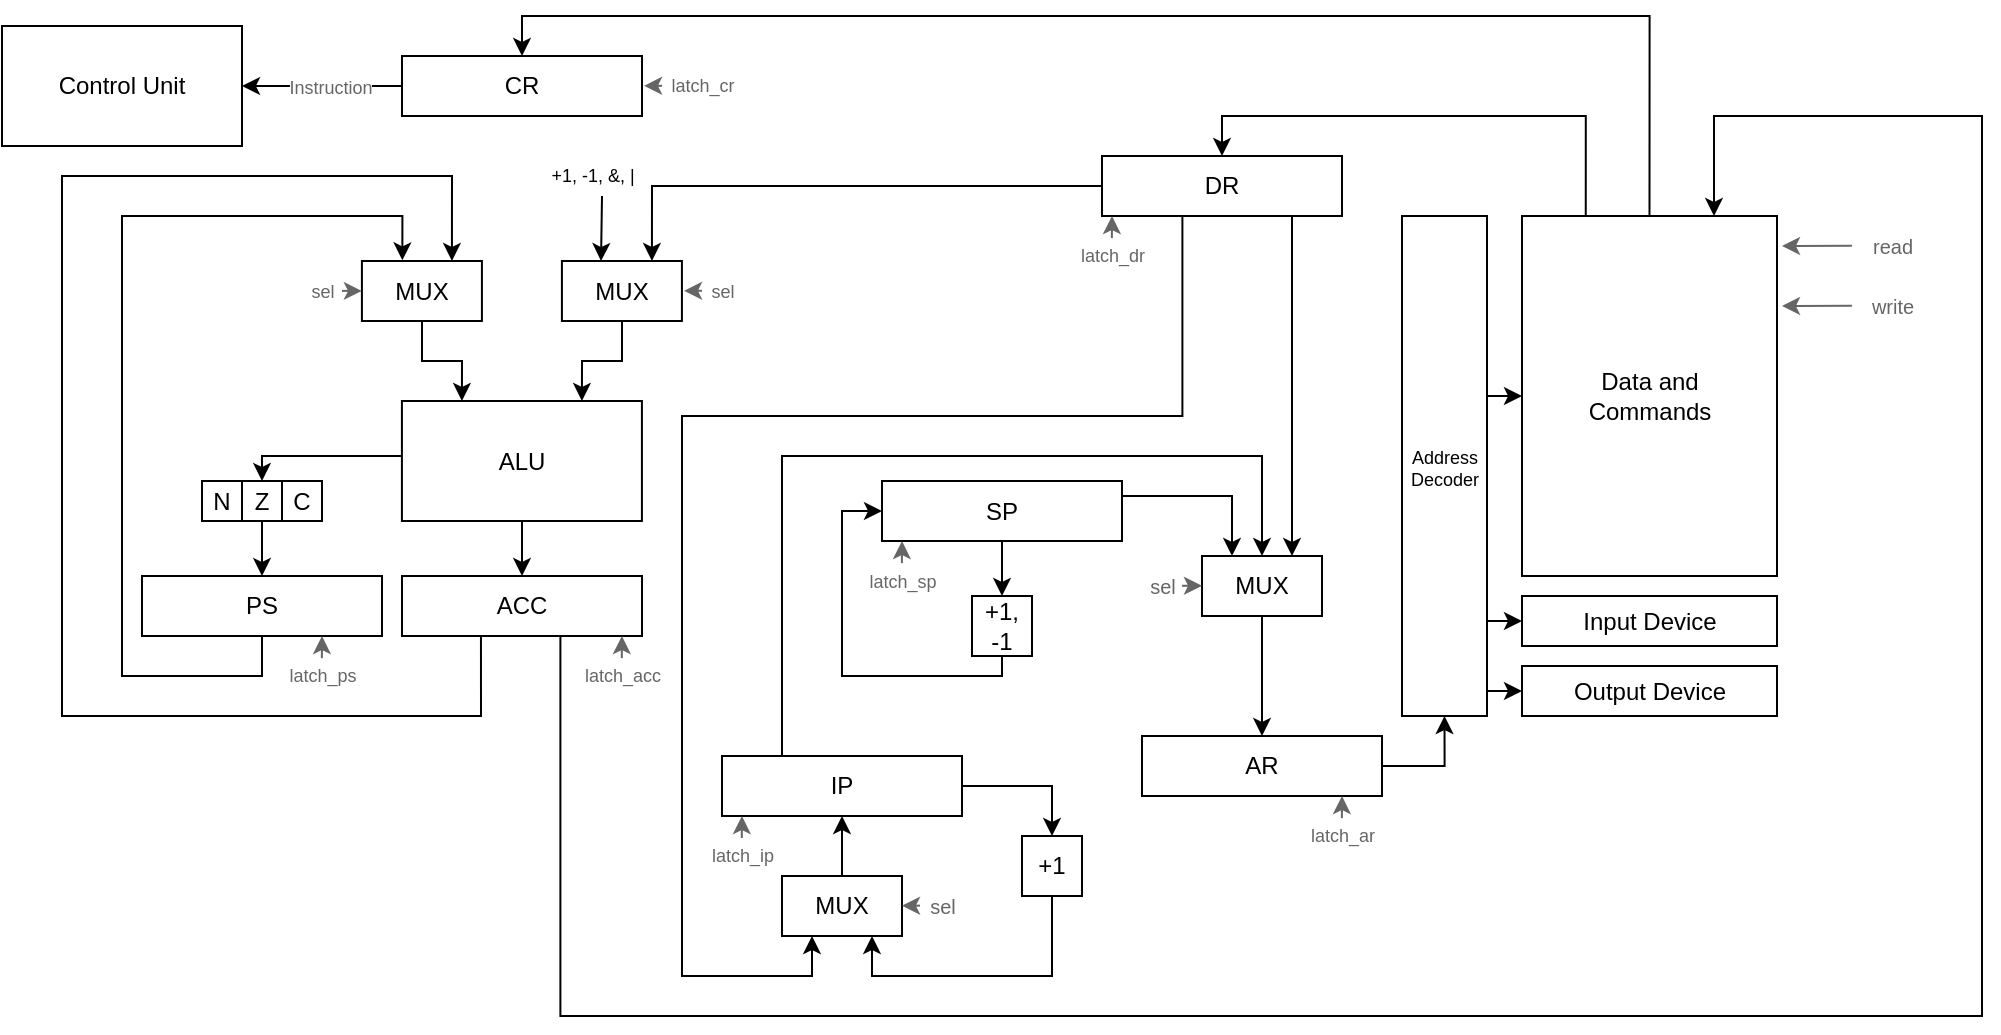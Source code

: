 <mxfile version="24.4.0" type="device">
  <diagram name="Page-1" id="nYb2lsMFF0q6Eh0Rql9e">
    <mxGraphModel dx="1077" dy="627" grid="1" gridSize="10" guides="1" tooltips="1" connect="1" arrows="1" fold="1" page="1" pageScale="1" pageWidth="850" pageHeight="1100" math="0" shadow="0">
      <root>
        <mxCell id="0" />
        <mxCell id="1" parent="0" />
        <mxCell id="Y8FchGNcaJMsuCtOPCrg-1" value="" style="group" parent="1" vertex="1" connectable="0">
          <mxGeometry x="710" y="140" width="187.5" height="250" as="geometry" />
        </mxCell>
        <mxCell id="Y8FchGNcaJMsuCtOPCrg-2" value="Data and&lt;div&gt;Commands&lt;/div&gt;" style="rounded=0;whiteSpace=wrap;html=1;" parent="Y8FchGNcaJMsuCtOPCrg-1" vertex="1">
          <mxGeometry x="60" width="127.5" height="180" as="geometry" />
        </mxCell>
        <mxCell id="HeVenm5gbnme-J6k1tDN-7" style="edgeStyle=orthogonalEdgeStyle;rounded=0;orthogonalLoop=1;jettySize=auto;html=1;entryX=0;entryY=0.5;entryDx=0;entryDy=0;" edge="1" parent="Y8FchGNcaJMsuCtOPCrg-1" source="rDXczYrMf-45ugnLOg3N-38" target="Y8FchGNcaJMsuCtOPCrg-2">
          <mxGeometry relative="1" as="geometry">
            <Array as="points">
              <mxPoint x="50" y="90" />
              <mxPoint x="50" y="90" />
            </Array>
          </mxGeometry>
        </mxCell>
        <mxCell id="HeVenm5gbnme-J6k1tDN-8" style="edgeStyle=orthogonalEdgeStyle;rounded=0;orthogonalLoop=1;jettySize=auto;html=1;entryX=0;entryY=0.5;entryDx=0;entryDy=0;" edge="1" parent="Y8FchGNcaJMsuCtOPCrg-1" source="rDXczYrMf-45ugnLOg3N-38" target="Y8FchGNcaJMsuCtOPCrg-4">
          <mxGeometry relative="1" as="geometry">
            <Array as="points">
              <mxPoint x="50" y="203" />
            </Array>
          </mxGeometry>
        </mxCell>
        <mxCell id="rDXczYrMf-45ugnLOg3N-38" value="&lt;font style=&quot;font-size: 9px;&quot;&gt;Address&lt;/font&gt;&lt;div style=&quot;font-size: 9px;&quot;&gt;&lt;font style=&quot;font-size: 9px;&quot;&gt;Decoder&lt;/font&gt;&lt;/div&gt;" style="rounded=0;whiteSpace=wrap;html=1;" parent="Y8FchGNcaJMsuCtOPCrg-1" vertex="1">
          <mxGeometry width="42.5" height="250" as="geometry" />
        </mxCell>
        <mxCell id="Y8FchGNcaJMsuCtOPCrg-4" value="Input Device" style="rounded=0;whiteSpace=wrap;html=1;" parent="Y8FchGNcaJMsuCtOPCrg-1" vertex="1">
          <mxGeometry x="60" y="190" width="127.5" height="25" as="geometry" />
        </mxCell>
        <mxCell id="Y8FchGNcaJMsuCtOPCrg-8" value="" style="group" parent="1" vertex="1" connectable="0">
          <mxGeometry x="880" y="140" width="95" height="60" as="geometry" />
        </mxCell>
        <mxCell id="Y8FchGNcaJMsuCtOPCrg-9" value="" style="endArrow=classic;html=1;rounded=0;strokeColor=#666666;exitX=-0.001;exitY=0.495;exitDx=0;exitDy=0;exitPerimeter=0;" parent="Y8FchGNcaJMsuCtOPCrg-8" source="Y8FchGNcaJMsuCtOPCrg-10" edge="1">
          <mxGeometry width="50" height="50" relative="1" as="geometry">
            <mxPoint x="20" y="-10" as="sourcePoint" />
            <mxPoint x="20" y="15" as="targetPoint" />
          </mxGeometry>
        </mxCell>
        <mxCell id="Y8FchGNcaJMsuCtOPCrg-10" value="&lt;font style=&quot;font-size: 10px;&quot;&gt;read&lt;/font&gt;" style="text;html=1;align=center;verticalAlign=middle;resizable=0;points=[];autosize=1;strokeColor=none;fillColor=none;fontColor=#666666;" parent="Y8FchGNcaJMsuCtOPCrg-8" vertex="1">
          <mxGeometry x="55" width="40" height="30" as="geometry" />
        </mxCell>
        <mxCell id="Y8FchGNcaJMsuCtOPCrg-11" value="" style="endArrow=classic;html=1;rounded=0;strokeColor=#666666;exitX=-0.001;exitY=0.495;exitDx=0;exitDy=0;exitPerimeter=0;" parent="Y8FchGNcaJMsuCtOPCrg-8" source="Y8FchGNcaJMsuCtOPCrg-12" edge="1">
          <mxGeometry width="50" height="50" relative="1" as="geometry">
            <mxPoint x="20" y="20" as="sourcePoint" />
            <mxPoint x="20" y="45" as="targetPoint" />
          </mxGeometry>
        </mxCell>
        <mxCell id="Y8FchGNcaJMsuCtOPCrg-12" value="&lt;font style=&quot;font-size: 10px;&quot;&gt;write&lt;/font&gt;" style="text;html=1;align=center;verticalAlign=middle;resizable=0;points=[];autosize=1;strokeColor=none;fillColor=none;fontColor=#666666;" parent="Y8FchGNcaJMsuCtOPCrg-8" vertex="1">
          <mxGeometry x="55" y="30" width="40" height="30" as="geometry" />
        </mxCell>
        <mxCell id="rDXczYrMf-45ugnLOg3N-49" style="edgeStyle=orthogonalEdgeStyle;rounded=0;orthogonalLoop=1;jettySize=auto;html=1;entryX=0.25;entryY=0;entryDx=0;entryDy=0;exitX=1;exitY=0.5;exitDx=0;exitDy=0;" parent="1" source="Y8FchGNcaJMsuCtOPCrg-30" target="rDXczYrMf-45ugnLOg3N-47" edge="1">
          <mxGeometry relative="1" as="geometry">
            <mxPoint x="580" y="390" as="targetPoint" />
            <Array as="points">
              <mxPoint x="570" y="280" />
              <mxPoint x="625" y="280" />
            </Array>
          </mxGeometry>
        </mxCell>
        <mxCell id="rDXczYrMf-45ugnLOg3N-55" style="edgeStyle=orthogonalEdgeStyle;rounded=0;orthogonalLoop=1;jettySize=auto;html=1;" parent="1" source="Y8FchGNcaJMsuCtOPCrg-30" target="rDXczYrMf-45ugnLOg3N-56" edge="1">
          <mxGeometry relative="1" as="geometry">
            <mxPoint x="490" y="400" as="targetPoint" />
          </mxGeometry>
        </mxCell>
        <mxCell id="Y8FchGNcaJMsuCtOPCrg-30" value="SP" style="rounded=0;whiteSpace=wrap;html=1;" parent="1" vertex="1">
          <mxGeometry x="450" y="272.5" width="120" height="30" as="geometry" />
        </mxCell>
        <mxCell id="rDXczYrMf-45ugnLOg3N-37" style="edgeStyle=orthogonalEdgeStyle;rounded=0;orthogonalLoop=1;jettySize=auto;html=1;exitX=1;exitY=0.5;exitDx=0;exitDy=0;entryX=0.5;entryY=1;entryDx=0;entryDy=0;" parent="1" source="Y8FchGNcaJMsuCtOPCrg-31" target="rDXczYrMf-45ugnLOg3N-38" edge="1">
          <mxGeometry relative="1" as="geometry">
            <mxPoint x="770" y="410" as="targetPoint" />
            <Array as="points">
              <mxPoint x="731" y="415" />
            </Array>
          </mxGeometry>
        </mxCell>
        <mxCell id="Y8FchGNcaJMsuCtOPCrg-31" value="AR" style="rounded=0;whiteSpace=wrap;html=1;" parent="1" vertex="1">
          <mxGeometry x="580" y="400" width="120" height="30" as="geometry" />
        </mxCell>
        <mxCell id="rDXczYrMf-45ugnLOg3N-25" style="edgeStyle=orthogonalEdgeStyle;rounded=0;orthogonalLoop=1;jettySize=auto;html=1;exitX=0.25;exitY=0;exitDx=0;exitDy=0;entryX=0.5;entryY=0;entryDx=0;entryDy=0;" parent="1" source="Y8FchGNcaJMsuCtOPCrg-32" target="rDXczYrMf-45ugnLOg3N-47" edge="1">
          <mxGeometry relative="1" as="geometry">
            <mxPoint x="460" y="530" as="sourcePoint" />
            <mxPoint x="630" y="390" as="targetPoint" />
            <Array as="points">
              <mxPoint x="400" y="260" />
              <mxPoint x="640" y="260" />
            </Array>
          </mxGeometry>
        </mxCell>
        <mxCell id="rDXczYrMf-45ugnLOg3N-33" style="edgeStyle=orthogonalEdgeStyle;rounded=0;orthogonalLoop=1;jettySize=auto;html=1;exitX=1;exitY=0.5;exitDx=0;exitDy=0;entryX=0.5;entryY=0;entryDx=0;entryDy=0;" parent="1" source="Y8FchGNcaJMsuCtOPCrg-32" target="rDXczYrMf-45ugnLOg3N-34" edge="1">
          <mxGeometry relative="1" as="geometry">
            <mxPoint x="530" y="530" as="targetPoint" />
            <mxPoint x="470" y="545" as="sourcePoint" />
            <Array as="points">
              <mxPoint x="535" y="425" />
            </Array>
          </mxGeometry>
        </mxCell>
        <mxCell id="Y8FchGNcaJMsuCtOPCrg-32" value="IP" style="rounded=0;whiteSpace=wrap;html=1;" parent="1" vertex="1">
          <mxGeometry x="370" y="410" width="120" height="30" as="geometry" />
        </mxCell>
        <mxCell id="rDXczYrMf-45ugnLOg3N-1" style="edgeStyle=orthogonalEdgeStyle;rounded=0;orthogonalLoop=1;jettySize=auto;html=1;entryX=0.75;entryY=0;entryDx=0;entryDy=0;exitX=0.66;exitY=1;exitDx=0;exitDy=0;exitPerimeter=0;" parent="1" source="Y8FchGNcaJMsuCtOPCrg-33" target="Y8FchGNcaJMsuCtOPCrg-2" edge="1">
          <mxGeometry relative="1" as="geometry">
            <mxPoint x="280" y="360" as="sourcePoint" />
            <mxPoint x="920" y="100" as="targetPoint" />
            <Array as="points">
              <mxPoint x="289" y="540" />
              <mxPoint x="1000" y="540" />
              <mxPoint x="1000" y="90" />
              <mxPoint x="866" y="90" />
              <mxPoint x="866" y="140" />
            </Array>
          </mxGeometry>
        </mxCell>
        <mxCell id="rDXczYrMf-45ugnLOg3N-22" style="edgeStyle=orthogonalEdgeStyle;rounded=0;orthogonalLoop=1;jettySize=auto;html=1;entryX=0.75;entryY=0;entryDx=0;entryDy=0;exitX=0;exitY=0.5;exitDx=0;exitDy=0;" parent="1" source="Y8FchGNcaJMsuCtOPCrg-35" target="Y8FchGNcaJMsuCtOPCrg-21" edge="1">
          <mxGeometry relative="1" as="geometry">
            <mxPoint x="560" y="240" as="sourcePoint" />
            <mxPoint x="310" y="160" as="targetPoint" />
            <Array as="points">
              <mxPoint x="335" y="125" />
            </Array>
          </mxGeometry>
        </mxCell>
        <mxCell id="rDXczYrMf-45ugnLOg3N-23" style="edgeStyle=orthogonalEdgeStyle;rounded=0;orthogonalLoop=1;jettySize=auto;html=1;entryX=0.25;entryY=1;entryDx=0;entryDy=0;exitX=0.335;exitY=1.003;exitDx=0;exitDy=0;exitPerimeter=0;" parent="1" source="Y8FchGNcaJMsuCtOPCrg-35" target="rDXczYrMf-45ugnLOg3N-43" edge="1">
          <mxGeometry relative="1" as="geometry">
            <mxPoint x="620" y="200" as="sourcePoint" />
            <mxPoint x="370" y="580" as="targetPoint" />
            <Array as="points">
              <mxPoint x="600" y="240" />
              <mxPoint x="350" y="240" />
              <mxPoint x="350" y="520" />
              <mxPoint x="415" y="520" />
            </Array>
          </mxGeometry>
        </mxCell>
        <mxCell id="rDXczYrMf-45ugnLOg3N-31" style="edgeStyle=orthogonalEdgeStyle;rounded=0;orthogonalLoop=1;jettySize=auto;html=1;entryX=0.75;entryY=0;entryDx=0;entryDy=0;exitX=0.666;exitY=0.999;exitDx=0;exitDy=0;exitPerimeter=0;" parent="1" source="Y8FchGNcaJMsuCtOPCrg-35" target="rDXczYrMf-45ugnLOg3N-47" edge="1">
          <mxGeometry relative="1" as="geometry">
            <mxPoint x="640" y="190" as="sourcePoint" />
            <mxPoint x="670" y="400" as="targetPoint" />
            <Array as="points">
              <mxPoint x="655" y="140" />
            </Array>
          </mxGeometry>
        </mxCell>
        <mxCell id="rDXczYrMf-45ugnLOg3N-36" style="edgeStyle=orthogonalEdgeStyle;rounded=0;orthogonalLoop=1;jettySize=auto;html=1;exitX=0;exitY=0.5;exitDx=0;exitDy=0;entryX=1;entryY=0.5;entryDx=0;entryDy=0;" parent="1" source="Y8FchGNcaJMsuCtOPCrg-36" target="HeVenm5gbnme-J6k1tDN-1" edge="1">
          <mxGeometry relative="1" as="geometry">
            <Array as="points" />
            <mxPoint x="120" y="75" as="targetPoint" />
          </mxGeometry>
        </mxCell>
        <mxCell id="rDXczYrMf-45ugnLOg3N-59" value="&lt;font style=&quot;font-size: 9px;&quot;&gt;Instruction&lt;/font&gt;" style="edgeLabel;html=1;align=center;verticalAlign=middle;resizable=0;points=[];fontColor=#666666;" parent="rDXczYrMf-45ugnLOg3N-36" vertex="1" connectable="0">
          <mxGeometry x="-0.1" relative="1" as="geometry">
            <mxPoint as="offset" />
          </mxGeometry>
        </mxCell>
        <mxCell id="Y8FchGNcaJMsuCtOPCrg-36" value="CR" style="rounded=0;whiteSpace=wrap;html=1;" parent="1" vertex="1">
          <mxGeometry x="210" y="60" width="120" height="30" as="geometry" />
        </mxCell>
        <mxCell id="Y8FchGNcaJMsuCtOPCrg-16" style="edgeStyle=orthogonalEdgeStyle;rounded=0;orthogonalLoop=1;jettySize=auto;html=1;entryX=0.5;entryY=0;entryDx=0;entryDy=0;fillColor=#dae8fc;strokeColor=#000000;" parent="1" source="Y8FchGNcaJMsuCtOPCrg-17" target="Y8FchGNcaJMsuCtOPCrg-24" edge="1">
          <mxGeometry relative="1" as="geometry">
            <Array as="points">
              <mxPoint x="140" y="260" />
            </Array>
          </mxGeometry>
        </mxCell>
        <mxCell id="Y8FchGNcaJMsuCtOPCrg-17" value="ALU" style="rounded=0;whiteSpace=wrap;html=1;" parent="1" vertex="1">
          <mxGeometry x="209.96" y="232.5" width="120" height="60" as="geometry" />
        </mxCell>
        <mxCell id="Y8FchGNcaJMsuCtOPCrg-18" style="edgeStyle=orthogonalEdgeStyle;rounded=0;orthogonalLoop=1;jettySize=auto;html=1;entryX=0.25;entryY=0;entryDx=0;entryDy=0;" parent="1" source="Y8FchGNcaJMsuCtOPCrg-19" target="Y8FchGNcaJMsuCtOPCrg-17" edge="1">
          <mxGeometry relative="1" as="geometry" />
        </mxCell>
        <mxCell id="Y8FchGNcaJMsuCtOPCrg-19" value="MUX" style="rounded=0;whiteSpace=wrap;html=1;" parent="1" vertex="1">
          <mxGeometry x="189.96" y="162.5" width="60" height="30" as="geometry" />
        </mxCell>
        <mxCell id="Y8FchGNcaJMsuCtOPCrg-20" style="edgeStyle=orthogonalEdgeStyle;rounded=0;orthogonalLoop=1;jettySize=auto;html=1;entryX=0.75;entryY=0;entryDx=0;entryDy=0;" parent="1" source="Y8FchGNcaJMsuCtOPCrg-21" target="Y8FchGNcaJMsuCtOPCrg-17" edge="1">
          <mxGeometry relative="1" as="geometry" />
        </mxCell>
        <mxCell id="Y8FchGNcaJMsuCtOPCrg-21" value="MUX" style="rounded=0;whiteSpace=wrap;html=1;" parent="1" vertex="1">
          <mxGeometry x="289.96" y="162.5" width="60" height="30" as="geometry" />
        </mxCell>
        <mxCell id="Y8FchGNcaJMsuCtOPCrg-22" value="" style="group" parent="1" vertex="1" connectable="0">
          <mxGeometry x="110" y="272.5" width="60" height="20" as="geometry" />
        </mxCell>
        <mxCell id="Y8FchGNcaJMsuCtOPCrg-23" value="N" style="rounded=0;whiteSpace=wrap;html=1;" parent="Y8FchGNcaJMsuCtOPCrg-22" vertex="1">
          <mxGeometry width="20" height="20" as="geometry" />
        </mxCell>
        <mxCell id="Y8FchGNcaJMsuCtOPCrg-24" value="Z" style="rounded=0;whiteSpace=wrap;html=1;" parent="Y8FchGNcaJMsuCtOPCrg-22" vertex="1">
          <mxGeometry x="20" width="20" height="20" as="geometry" />
        </mxCell>
        <mxCell id="Y8FchGNcaJMsuCtOPCrg-25" value="C" style="rounded=0;whiteSpace=wrap;html=1;" parent="Y8FchGNcaJMsuCtOPCrg-22" vertex="1">
          <mxGeometry x="40" width="20" height="20" as="geometry" />
        </mxCell>
        <mxCell id="Y8FchGNcaJMsuCtOPCrg-26" value="" style="endArrow=classic;html=1;rounded=0;strokeColor=#666666;exitX=0;exitY=0.502;exitDx=0;exitDy=0;exitPerimeter=0;entryX=1.006;entryY=0.156;entryDx=0;entryDy=0;entryPerimeter=0;" parent="1" edge="1">
          <mxGeometry width="50" height="50" relative="1" as="geometry">
            <mxPoint x="360" y="177.39" as="sourcePoint" />
            <mxPoint x="351" y="177.39" as="targetPoint" />
          </mxGeometry>
        </mxCell>
        <mxCell id="Y8FchGNcaJMsuCtOPCrg-27" value="" style="endArrow=classic;html=1;rounded=0;strokeColor=#666666;" parent="1" edge="1">
          <mxGeometry width="50" height="50" relative="1" as="geometry">
            <mxPoint x="179.96" y="177.44" as="sourcePoint" />
            <mxPoint x="189.96" y="177.44" as="targetPoint" />
          </mxGeometry>
        </mxCell>
        <mxCell id="Y8FchGNcaJMsuCtOPCrg-28" value="&lt;font style=&quot;font-size: 9px;&quot;&gt;sel&lt;/font&gt;" style="text;html=1;align=center;verticalAlign=middle;resizable=0;points=[];autosize=1;strokeColor=none;fillColor=none;fontColor=#666666;fontSize=9;" parent="1" vertex="1">
          <mxGeometry x="149.96" y="167.5" width="40" height="20" as="geometry" />
        </mxCell>
        <mxCell id="Y8FchGNcaJMsuCtOPCrg-29" value="&lt;font style=&quot;font-size: 9px;&quot;&gt;sel&lt;/font&gt;" style="text;html=1;align=center;verticalAlign=middle;resizable=0;points=[];autosize=1;strokeColor=none;fillColor=none;fontColor=#666666;fontSize=9;" parent="1" vertex="1">
          <mxGeometry x="349.96" y="167.5" width="40" height="20" as="geometry" />
        </mxCell>
        <mxCell id="Y8FchGNcaJMsuCtOPCrg-33" value="ACC" style="rounded=0;whiteSpace=wrap;html=1;" parent="1" vertex="1">
          <mxGeometry x="210" y="320" width="120" height="30" as="geometry" />
        </mxCell>
        <mxCell id="Y8FchGNcaJMsuCtOPCrg-39" style="edgeStyle=orthogonalEdgeStyle;rounded=0;orthogonalLoop=1;jettySize=auto;html=1;entryX=0.5;entryY=0;entryDx=0;entryDy=0;" parent="1" source="Y8FchGNcaJMsuCtOPCrg-17" target="Y8FchGNcaJMsuCtOPCrg-33" edge="1">
          <mxGeometry relative="1" as="geometry" />
        </mxCell>
        <mxCell id="rDXczYrMf-45ugnLOg3N-3" style="edgeStyle=orthogonalEdgeStyle;rounded=0;orthogonalLoop=1;jettySize=auto;html=1;exitX=0.329;exitY=0.998;exitDx=0;exitDy=0;entryX=0.75;entryY=0;entryDx=0;entryDy=0;exitPerimeter=0;" parent="1" source="Y8FchGNcaJMsuCtOPCrg-33" target="Y8FchGNcaJMsuCtOPCrg-19" edge="1">
          <mxGeometry relative="1" as="geometry">
            <mxPoint x="350" y="330" as="sourcePoint" />
            <mxPoint x="340" y="160" as="targetPoint" />
            <Array as="points">
              <mxPoint x="250" y="390" />
              <mxPoint x="40" y="390" />
              <mxPoint x="40" y="120" />
              <mxPoint x="235" y="120" />
            </Array>
          </mxGeometry>
        </mxCell>
        <mxCell id="Y8FchGNcaJMsuCtOPCrg-34" value="PS" style="rounded=0;whiteSpace=wrap;html=1;" parent="1" vertex="1">
          <mxGeometry x="80" y="320" width="120" height="30" as="geometry" />
        </mxCell>
        <mxCell id="Y8FchGNcaJMsuCtOPCrg-40" style="edgeStyle=orthogonalEdgeStyle;rounded=0;orthogonalLoop=1;jettySize=auto;html=1;entryX=0.5;entryY=0;entryDx=0;entryDy=0;" parent="1" source="Y8FchGNcaJMsuCtOPCrg-24" target="Y8FchGNcaJMsuCtOPCrg-34" edge="1">
          <mxGeometry relative="1" as="geometry" />
        </mxCell>
        <mxCell id="rDXczYrMf-45ugnLOg3N-15" style="edgeStyle=orthogonalEdgeStyle;rounded=0;orthogonalLoop=1;jettySize=auto;html=1;entryX=0.337;entryY=-0.011;entryDx=0;entryDy=0;entryPerimeter=0;" parent="1" source="Y8FchGNcaJMsuCtOPCrg-34" target="Y8FchGNcaJMsuCtOPCrg-19" edge="1">
          <mxGeometry relative="1" as="geometry">
            <mxPoint x="180" y="130" as="targetPoint" />
            <Array as="points">
              <mxPoint x="140" y="370" />
              <mxPoint x="70" y="370" />
              <mxPoint x="70" y="140" />
              <mxPoint x="210" y="140" />
            </Array>
          </mxGeometry>
        </mxCell>
        <mxCell id="rDXczYrMf-45ugnLOg3N-24" style="edgeStyle=orthogonalEdgeStyle;rounded=0;orthogonalLoop=1;jettySize=auto;html=1;exitX=0.25;exitY=0;exitDx=0;exitDy=0;entryX=0.5;entryY=0;entryDx=0;entryDy=0;" parent="1" source="Y8FchGNcaJMsuCtOPCrg-2" target="Y8FchGNcaJMsuCtOPCrg-35" edge="1">
          <mxGeometry relative="1" as="geometry">
            <mxPoint x="650" y="80" as="targetPoint" />
            <Array as="points">
              <mxPoint x="802" y="90" />
              <mxPoint x="620" y="90" />
            </Array>
          </mxGeometry>
        </mxCell>
        <mxCell id="rDXczYrMf-45ugnLOg3N-32" style="edgeStyle=orthogonalEdgeStyle;rounded=0;orthogonalLoop=1;jettySize=auto;html=1;entryX=0.5;entryY=0;entryDx=0;entryDy=0;exitX=0.5;exitY=0;exitDx=0;exitDy=0;" parent="1" source="Y8FchGNcaJMsuCtOPCrg-2" target="Y8FchGNcaJMsuCtOPCrg-36" edge="1">
          <mxGeometry relative="1" as="geometry">
            <Array as="points">
              <mxPoint x="834" y="40" />
              <mxPoint x="270" y="40" />
            </Array>
          </mxGeometry>
        </mxCell>
        <mxCell id="rDXczYrMf-45ugnLOg3N-35" style="edgeStyle=orthogonalEdgeStyle;rounded=0;orthogonalLoop=1;jettySize=auto;html=1;exitX=0.5;exitY=1;exitDx=0;exitDy=0;entryX=0.75;entryY=1;entryDx=0;entryDy=0;" parent="1" source="rDXczYrMf-45ugnLOg3N-34" target="rDXczYrMf-45ugnLOg3N-43" edge="1">
          <mxGeometry relative="1" as="geometry">
            <mxPoint x="590" y="580" as="sourcePoint" />
            <mxPoint x="420" y="580" as="targetPoint" />
            <Array as="points">
              <mxPoint x="535" y="520" />
              <mxPoint x="445" y="520" />
            </Array>
          </mxGeometry>
        </mxCell>
        <mxCell id="rDXczYrMf-45ugnLOg3N-34" value="+1" style="rounded=0;whiteSpace=wrap;html=1;" parent="1" vertex="1">
          <mxGeometry x="520" y="450" width="30" height="30" as="geometry" />
        </mxCell>
        <mxCell id="Y8FchGNcaJMsuCtOPCrg-35" value="DR" style="rounded=0;whiteSpace=wrap;html=1;" parent="1" vertex="1">
          <mxGeometry x="560" y="110" width="120" height="30" as="geometry" />
        </mxCell>
        <mxCell id="rDXczYrMf-45ugnLOg3N-44" style="edgeStyle=orthogonalEdgeStyle;rounded=0;orthogonalLoop=1;jettySize=auto;html=1;entryX=0.5;entryY=1;entryDx=0;entryDy=0;exitX=0.5;exitY=0;exitDx=0;exitDy=0;" parent="1" source="rDXczYrMf-45ugnLOg3N-43" target="Y8FchGNcaJMsuCtOPCrg-32" edge="1">
          <mxGeometry relative="1" as="geometry">
            <mxPoint x="490" y="500" as="sourcePoint" />
            <Array as="points">
              <mxPoint x="430" y="470" />
              <mxPoint x="430" y="470" />
            </Array>
          </mxGeometry>
        </mxCell>
        <mxCell id="rDXczYrMf-45ugnLOg3N-43" value="MUX" style="rounded=0;whiteSpace=wrap;html=1;" parent="1" vertex="1">
          <mxGeometry x="400" y="470" width="60" height="30" as="geometry" />
        </mxCell>
        <mxCell id="rDXczYrMf-45ugnLOg3N-48" style="edgeStyle=orthogonalEdgeStyle;rounded=0;orthogonalLoop=1;jettySize=auto;html=1;entryX=0.5;entryY=0;entryDx=0;entryDy=0;" parent="1" source="rDXczYrMf-45ugnLOg3N-47" target="Y8FchGNcaJMsuCtOPCrg-31" edge="1">
          <mxGeometry relative="1" as="geometry" />
        </mxCell>
        <mxCell id="rDXczYrMf-45ugnLOg3N-47" value="MUX" style="rounded=0;whiteSpace=wrap;html=1;" parent="1" vertex="1">
          <mxGeometry x="610" y="310" width="60" height="30" as="geometry" />
        </mxCell>
        <mxCell id="rDXczYrMf-45ugnLOg3N-53" value="" style="endArrow=classic;html=1;rounded=0;entryX=0.326;entryY=0;entryDx=0;entryDy=0;entryPerimeter=0;movable=1;resizable=1;rotatable=1;deletable=1;editable=1;locked=0;connectable=1;" parent="1" target="Y8FchGNcaJMsuCtOPCrg-21" edge="1">
          <mxGeometry width="50" height="50" relative="1" as="geometry">
            <mxPoint x="310" y="130" as="sourcePoint" />
            <mxPoint x="400" y="230" as="targetPoint" />
          </mxGeometry>
        </mxCell>
        <mxCell id="rDXczYrMf-45ugnLOg3N-54" value="+1, -1, &amp;amp;, |" style="text;html=1;align=center;verticalAlign=middle;resizable=0;points=[];autosize=1;strokeColor=none;fillColor=none;fontSize=9;" parent="1" vertex="1">
          <mxGeometry x="270" y="110" width="70" height="20" as="geometry" />
        </mxCell>
        <mxCell id="rDXczYrMf-45ugnLOg3N-57" style="edgeStyle=orthogonalEdgeStyle;rounded=0;orthogonalLoop=1;jettySize=auto;html=1;entryX=0;entryY=0.5;entryDx=0;entryDy=0;" parent="1" source="rDXczYrMf-45ugnLOg3N-56" target="Y8FchGNcaJMsuCtOPCrg-30" edge="1">
          <mxGeometry relative="1" as="geometry">
            <Array as="points">
              <mxPoint x="510" y="370" />
              <mxPoint x="430" y="370" />
              <mxPoint x="430" y="288" />
            </Array>
          </mxGeometry>
        </mxCell>
        <mxCell id="rDXczYrMf-45ugnLOg3N-56" value="+1, -1" style="rounded=0;whiteSpace=wrap;html=1;" parent="1" vertex="1">
          <mxGeometry x="495" y="330" width="30" height="30" as="geometry" />
        </mxCell>
        <mxCell id="rDXczYrMf-45ugnLOg3N-45" value="" style="endArrow=classic;html=1;rounded=0;strokeColor=#666666;exitX=0;exitY=0.502;exitDx=0;exitDy=0;exitPerimeter=0;entryX=1.006;entryY=0.156;entryDx=0;entryDy=0;entryPerimeter=0;" parent="1" edge="1">
          <mxGeometry width="50" height="50" relative="1" as="geometry">
            <mxPoint x="469" y="484.83" as="sourcePoint" />
            <mxPoint x="460" y="484.83" as="targetPoint" />
          </mxGeometry>
        </mxCell>
        <mxCell id="rDXczYrMf-45ugnLOg3N-46" value="&lt;font style=&quot;font-size: 10px;&quot;&gt;sel&lt;/font&gt;" style="text;html=1;align=center;verticalAlign=middle;resizable=0;points=[];autosize=1;strokeColor=none;fillColor=none;fontColor=#666666;" parent="1" vertex="1">
          <mxGeometry x="460" y="470" width="40" height="30" as="geometry" />
        </mxCell>
        <mxCell id="rDXczYrMf-45ugnLOg3N-61" value="" style="endArrow=classic;html=1;rounded=0;strokeColor=#666666;" parent="1" edge="1">
          <mxGeometry width="50" height="50" relative="1" as="geometry">
            <mxPoint x="600" y="324.89" as="sourcePoint" />
            <mxPoint x="610" y="324.89" as="targetPoint" />
          </mxGeometry>
        </mxCell>
        <mxCell id="rDXczYrMf-45ugnLOg3N-62" value="&lt;font style=&quot;font-size: 10px;&quot;&gt;sel&lt;/font&gt;" style="text;html=1;align=center;verticalAlign=middle;resizable=0;points=[];autosize=1;strokeColor=none;fillColor=none;fontColor=#666666;" parent="1" vertex="1">
          <mxGeometry x="570" y="310" width="40" height="30" as="geometry" />
        </mxCell>
        <mxCell id="rDXczYrMf-45ugnLOg3N-64" value="" style="endArrow=classic;html=1;rounded=0;strokeColor=#666666;exitX=0;exitY=0.502;exitDx=0;exitDy=0;exitPerimeter=0;entryX=1.006;entryY=0.156;entryDx=0;entryDy=0;entryPerimeter=0;" parent="1" edge="1">
          <mxGeometry width="50" height="50" relative="1" as="geometry">
            <mxPoint x="340" y="74.9" as="sourcePoint" />
            <mxPoint x="331" y="74.9" as="targetPoint" />
          </mxGeometry>
        </mxCell>
        <mxCell id="rDXczYrMf-45ugnLOg3N-66" value="&lt;font style=&quot;font-size: 9px;&quot;&gt;latch_cr&lt;/font&gt;" style="text;html=1;align=center;verticalAlign=middle;resizable=0;points=[];autosize=1;strokeColor=none;fillColor=none;fontColor=#666666;fontSize=9;" parent="1" vertex="1">
          <mxGeometry x="330" y="65" width="60" height="20" as="geometry" />
        </mxCell>
        <mxCell id="rDXczYrMf-45ugnLOg3N-68" value="&lt;font style=&quot;font-size: 9px;&quot;&gt;latch_ps&lt;/font&gt;" style="text;html=1;align=center;verticalAlign=middle;resizable=0;points=[];autosize=1;strokeColor=none;fillColor=none;fontColor=#666666;fontSize=9;" parent="1" vertex="1">
          <mxGeometry x="140" y="360" width="60" height="20" as="geometry" />
        </mxCell>
        <mxCell id="rDXczYrMf-45ugnLOg3N-69" value="" style="endArrow=classic;html=1;rounded=0;strokeColor=#666666;entryX=0.75;entryY=1;entryDx=0;entryDy=0;exitX=0.499;exitY=0.053;exitDx=0;exitDy=0;exitPerimeter=0;" parent="1" source="rDXczYrMf-45ugnLOg3N-68" target="Y8FchGNcaJMsuCtOPCrg-34" edge="1">
          <mxGeometry width="50" height="50" relative="1" as="geometry">
            <mxPoint x="220" y="380.107" as="sourcePoint" />
            <mxPoint x="210" y="360" as="targetPoint" />
          </mxGeometry>
        </mxCell>
        <mxCell id="rDXczYrMf-45ugnLOg3N-70" value="&lt;font style=&quot;font-size: 9px;&quot;&gt;latch_acc&lt;/font&gt;" style="text;html=1;align=center;verticalAlign=middle;resizable=0;points=[];autosize=1;strokeColor=none;fillColor=none;fontColor=#666666;fontSize=9;" parent="1" vertex="1">
          <mxGeometry x="289.96" y="360" width="60" height="20" as="geometry" />
        </mxCell>
        <mxCell id="rDXczYrMf-45ugnLOg3N-71" value="" style="endArrow=classic;html=1;rounded=0;strokeColor=#666666;entryX=0.75;entryY=1;entryDx=0;entryDy=0;exitX=0.499;exitY=0.053;exitDx=0;exitDy=0;exitPerimeter=0;" parent="1" source="rDXczYrMf-45ugnLOg3N-70" edge="1">
          <mxGeometry width="50" height="50" relative="1" as="geometry">
            <mxPoint x="369.96" y="380.107" as="sourcePoint" />
            <mxPoint x="319.96" y="350" as="targetPoint" />
          </mxGeometry>
        </mxCell>
        <mxCell id="rDXczYrMf-45ugnLOg3N-72" value="&lt;font style=&quot;font-size: 9px;&quot;&gt;latch_dr&lt;/font&gt;" style="text;html=1;align=center;verticalAlign=middle;resizable=0;points=[];autosize=1;strokeColor=none;fillColor=none;fontColor=#666666;fontSize=9;" parent="1" vertex="1">
          <mxGeometry x="535" y="150" width="60" height="20" as="geometry" />
        </mxCell>
        <mxCell id="rDXczYrMf-45ugnLOg3N-73" value="" style="endArrow=classic;html=1;rounded=0;strokeColor=#666666;entryX=0.75;entryY=1;entryDx=0;entryDy=0;exitX=0.499;exitY=0.053;exitDx=0;exitDy=0;exitPerimeter=0;" parent="1" source="rDXczYrMf-45ugnLOg3N-72" edge="1">
          <mxGeometry width="50" height="50" relative="1" as="geometry">
            <mxPoint x="615" y="170.107" as="sourcePoint" />
            <mxPoint x="565" y="140" as="targetPoint" />
          </mxGeometry>
        </mxCell>
        <mxCell id="rDXczYrMf-45ugnLOg3N-74" value="&lt;font style=&quot;font-size: 9px;&quot;&gt;latch_sp&lt;/font&gt;" style="text;html=1;align=center;verticalAlign=middle;resizable=0;points=[];autosize=1;strokeColor=none;fillColor=none;fontColor=#666666;fontSize=9;" parent="1" vertex="1">
          <mxGeometry x="430" y="312.5" width="60" height="20" as="geometry" />
        </mxCell>
        <mxCell id="rDXczYrMf-45ugnLOg3N-75" value="" style="endArrow=classic;html=1;rounded=0;strokeColor=#666666;entryX=0.75;entryY=1;entryDx=0;entryDy=0;exitX=0.499;exitY=0.053;exitDx=0;exitDy=0;exitPerimeter=0;" parent="1" source="rDXczYrMf-45ugnLOg3N-74" edge="1">
          <mxGeometry width="50" height="50" relative="1" as="geometry">
            <mxPoint x="510" y="332.607" as="sourcePoint" />
            <mxPoint x="460" y="302.5" as="targetPoint" />
          </mxGeometry>
        </mxCell>
        <mxCell id="rDXczYrMf-45ugnLOg3N-76" value="&lt;font style=&quot;font-size: 9px;&quot;&gt;latch_ip&lt;/font&gt;" style="text;html=1;align=center;verticalAlign=middle;resizable=0;points=[];autosize=1;strokeColor=none;fillColor=none;fontColor=#666666;fontSize=9;" parent="1" vertex="1">
          <mxGeometry x="354.96" y="450" width="50" height="20" as="geometry" />
        </mxCell>
        <mxCell id="rDXczYrMf-45ugnLOg3N-77" value="" style="endArrow=classic;html=1;rounded=0;strokeColor=#666666;entryX=0.75;entryY=1;entryDx=0;entryDy=0;exitX=0.499;exitY=0.053;exitDx=0;exitDy=0;exitPerimeter=0;" parent="1" source="rDXczYrMf-45ugnLOg3N-76" edge="1">
          <mxGeometry width="50" height="50" relative="1" as="geometry">
            <mxPoint x="429.96" y="470.107" as="sourcePoint" />
            <mxPoint x="379.96" y="440" as="targetPoint" />
          </mxGeometry>
        </mxCell>
        <mxCell id="rDXczYrMf-45ugnLOg3N-78" value="&lt;font style=&quot;font-size: 9px;&quot;&gt;latch_ar&lt;/font&gt;" style="text;html=1;align=center;verticalAlign=middle;resizable=0;points=[];autosize=1;strokeColor=none;fillColor=none;fontColor=#666666;fontSize=9;" parent="1" vertex="1">
          <mxGeometry x="650" y="440" width="60" height="20" as="geometry" />
        </mxCell>
        <mxCell id="rDXczYrMf-45ugnLOg3N-79" value="" style="endArrow=classic;html=1;rounded=0;strokeColor=#666666;entryX=0.75;entryY=1;entryDx=0;entryDy=0;exitX=0.499;exitY=0.053;exitDx=0;exitDy=0;exitPerimeter=0;" parent="1" source="rDXczYrMf-45ugnLOg3N-78" edge="1">
          <mxGeometry width="50" height="50" relative="1" as="geometry">
            <mxPoint x="730" y="460.107" as="sourcePoint" />
            <mxPoint x="680" y="430" as="targetPoint" />
          </mxGeometry>
        </mxCell>
        <mxCell id="HeVenm5gbnme-J6k1tDN-1" value="Control Unit" style="rounded=0;whiteSpace=wrap;html=1;" vertex="1" parent="1">
          <mxGeometry x="10" y="45" width="120" height="60" as="geometry" />
        </mxCell>
        <mxCell id="Y8FchGNcaJMsuCtOPCrg-3" value="Output Device" style="rounded=0;whiteSpace=wrap;html=1;" parent="1" vertex="1">
          <mxGeometry x="770" y="365" width="127.5" height="25" as="geometry" />
        </mxCell>
        <mxCell id="HeVenm5gbnme-J6k1tDN-9" style="edgeStyle=orthogonalEdgeStyle;rounded=0;orthogonalLoop=1;jettySize=auto;html=1;entryX=0;entryY=0.5;entryDx=0;entryDy=0;" edge="1" parent="1" source="rDXczYrMf-45ugnLOg3N-38" target="Y8FchGNcaJMsuCtOPCrg-3">
          <mxGeometry relative="1" as="geometry">
            <Array as="points">
              <mxPoint x="760" y="378" />
            </Array>
          </mxGeometry>
        </mxCell>
      </root>
    </mxGraphModel>
  </diagram>
</mxfile>
